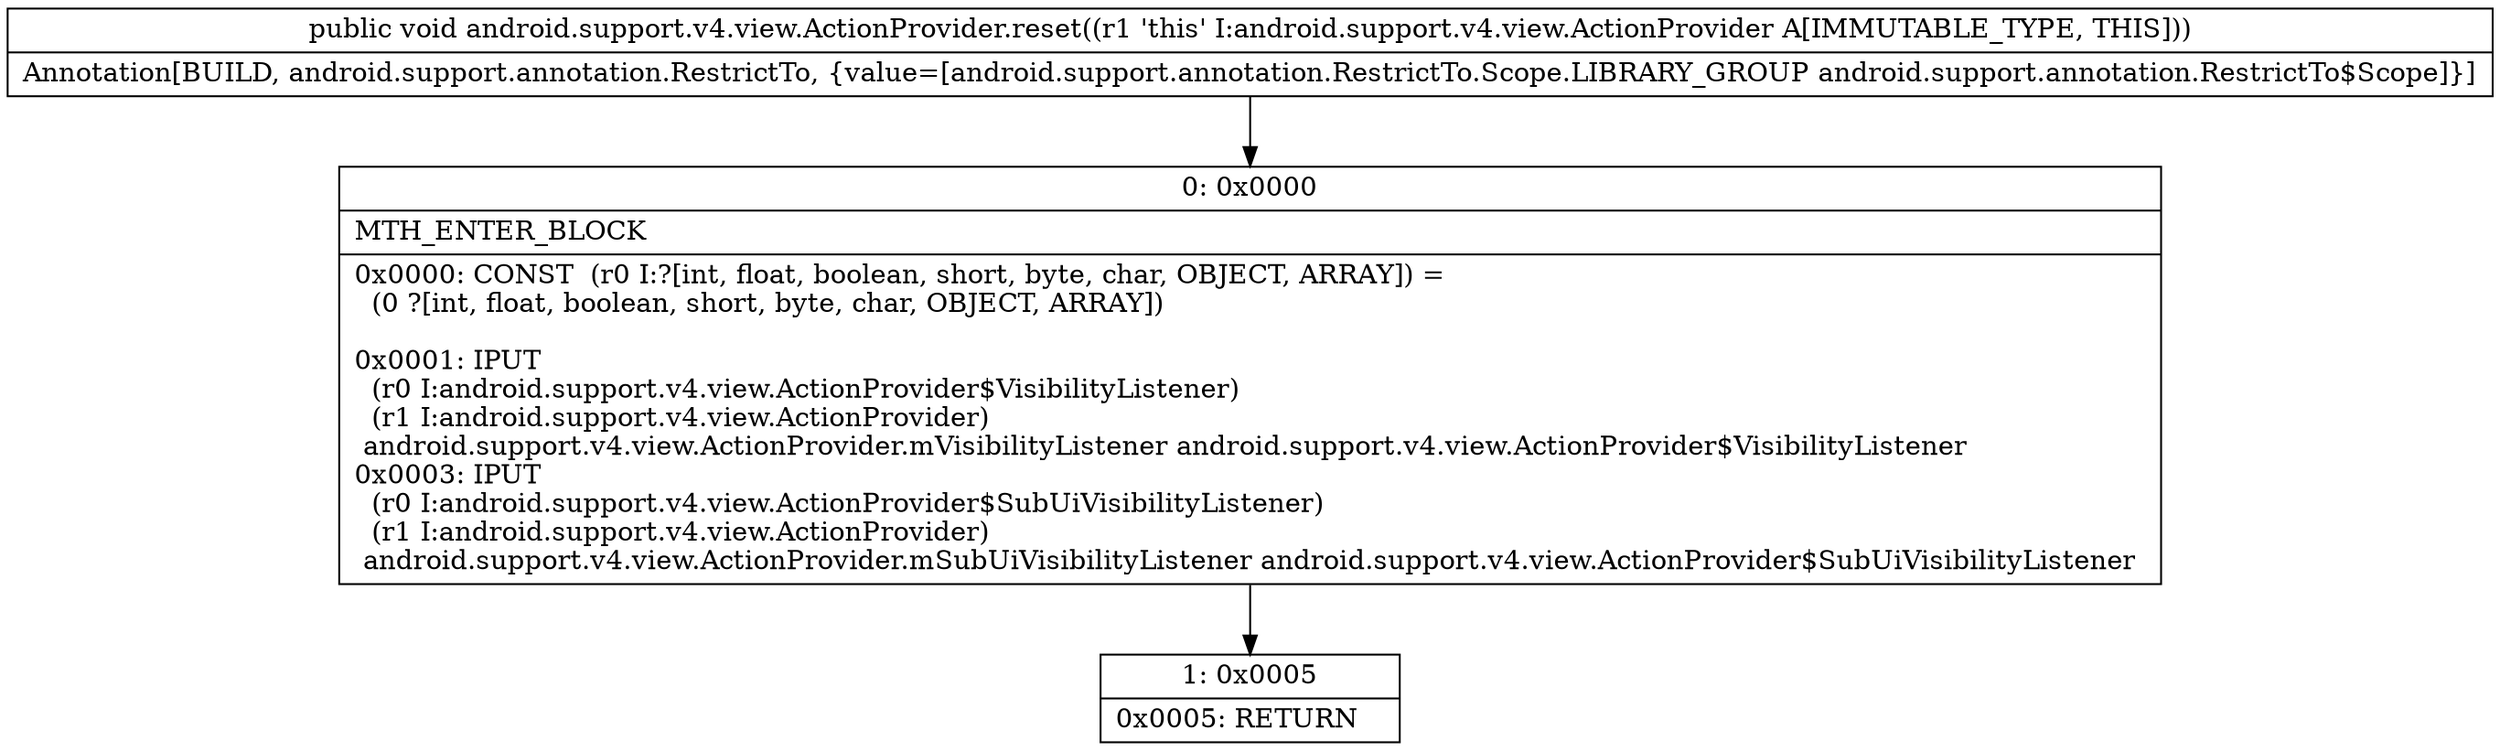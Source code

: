 digraph "CFG forandroid.support.v4.view.ActionProvider.reset()V" {
Node_0 [shape=record,label="{0\:\ 0x0000|MTH_ENTER_BLOCK\l|0x0000: CONST  (r0 I:?[int, float, boolean, short, byte, char, OBJECT, ARRAY]) = \l  (0 ?[int, float, boolean, short, byte, char, OBJECT, ARRAY])\l \l0x0001: IPUT  \l  (r0 I:android.support.v4.view.ActionProvider$VisibilityListener)\l  (r1 I:android.support.v4.view.ActionProvider)\l android.support.v4.view.ActionProvider.mVisibilityListener android.support.v4.view.ActionProvider$VisibilityListener \l0x0003: IPUT  \l  (r0 I:android.support.v4.view.ActionProvider$SubUiVisibilityListener)\l  (r1 I:android.support.v4.view.ActionProvider)\l android.support.v4.view.ActionProvider.mSubUiVisibilityListener android.support.v4.view.ActionProvider$SubUiVisibilityListener \l}"];
Node_1 [shape=record,label="{1\:\ 0x0005|0x0005: RETURN   \l}"];
MethodNode[shape=record,label="{public void android.support.v4.view.ActionProvider.reset((r1 'this' I:android.support.v4.view.ActionProvider A[IMMUTABLE_TYPE, THIS]))  | Annotation[BUILD, android.support.annotation.RestrictTo, \{value=[android.support.annotation.RestrictTo.Scope.LIBRARY_GROUP android.support.annotation.RestrictTo$Scope]\}]\l}"];
MethodNode -> Node_0;
Node_0 -> Node_1;
}

